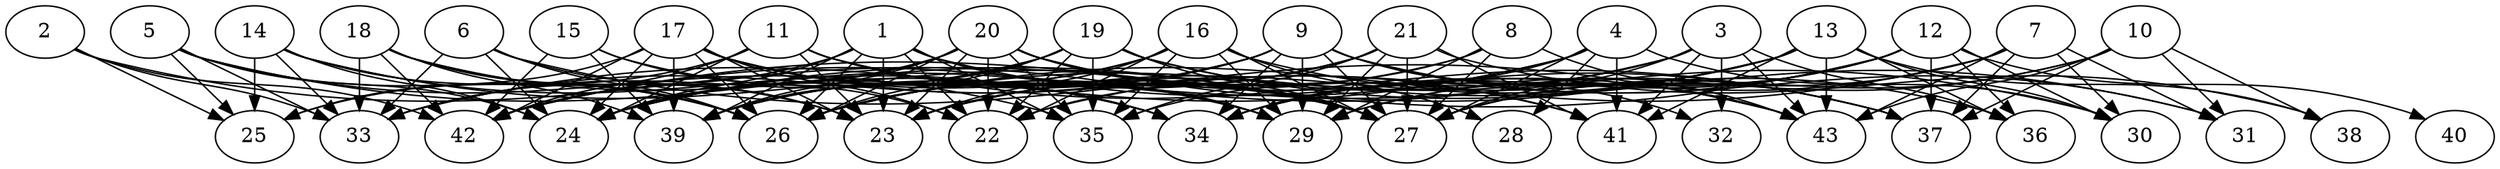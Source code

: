 // DAG (tier=3-complex, mode=data, n=43, ccr=0.537, fat=0.815, density=0.692, regular=0.365, jump=0.229, mindata=4194304, maxdata=33554432)
// DAG automatically generated by daggen at Sun Aug 24 16:33:35 2025
// /home/ermia/Project/Environments/daggen/bin/daggen --dot --ccr 0.537 --fat 0.815 --regular 0.365 --density 0.692 --jump 0.229 --mindata 4194304 --maxdata 33554432 -n 43 
digraph G {
  1 [size="43534387539407072", alpha="0.13", expect_size="21767193769703536"]
  1 -> 22 [size ="792868444700672"]
  1 -> 23 [size ="792868444700672"]
  1 -> 24 [size ="792868444700672"]
  1 -> 26 [size ="792868444700672"]
  1 -> 29 [size ="792868444700672"]
  1 -> 33 [size ="792868444700672"]
  1 -> 35 [size ="792868444700672"]
  1 -> 37 [size ="792868444700672"]
  1 -> 39 [size ="792868444700672"]
  2 [size="2037331987559088128000", alpha="0.19", expect_size="1018665993779544064000"]
  2 -> 25 [size ="1285674971955200"]
  2 -> 29 [size ="1285674971955200"]
  2 -> 33 [size ="1285674971955200"]
  2 -> 42 [size ="1285674971955200"]
  3 [size="3288358564606301437952", alpha="0.07", expect_size="1644179282303150718976"]
  3 -> 23 [size ="1769060823990272"]
  3 -> 27 [size ="1769060823990272"]
  3 -> 32 [size ="1769060823990272"]
  3 -> 35 [size ="1769060823990272"]
  3 -> 36 [size ="1769060823990272"]
  3 -> 41 [size ="1769060823990272"]
  3 -> 42 [size ="1769060823990272"]
  3 -> 43 [size ="1769060823990272"]
  4 [size="123216633615847856", alpha="0.14", expect_size="61608316807923928"]
  4 -> 24 [size ="3258179504832512"]
  4 -> 27 [size ="3258179504832512"]
  4 -> 28 [size ="3258179504832512"]
  4 -> 30 [size ="3258179504832512"]
  4 -> 33 [size ="3258179504832512"]
  4 -> 34 [size ="3258179504832512"]
  4 -> 41 [size ="3258179504832512"]
  5 [size="1116287872705187968", alpha="0.15", expect_size="558143936352593984"]
  5 -> 24 [size ="790098031411200"]
  5 -> 25 [size ="790098031411200"]
  5 -> 26 [size ="790098031411200"]
  5 -> 27 [size ="790098031411200"]
  5 -> 33 [size ="790098031411200"]
  5 -> 35 [size ="790098031411200"]
  6 [size="1705646907880288288768", alpha="0.19", expect_size="852823453940144144384"]
  6 -> 23 [size ="1142043749384192"]
  6 -> 24 [size ="1142043749384192"]
  6 -> 26 [size ="1142043749384192"]
  6 -> 33 [size ="1142043749384192"]
  6 -> 43 [size ="1142043749384192"]
  7 [size="10783314780618752000000", alpha="0.06", expect_size="5391657390309376000000"]
  7 -> 26 [size ="3904734494720000"]
  7 -> 27 [size ="3904734494720000"]
  7 -> 30 [size ="3904734494720000"]
  7 -> 31 [size ="3904734494720000"]
  7 -> 34 [size ="3904734494720000"]
  7 -> 37 [size ="3904734494720000"]
  7 -> 43 [size ="3904734494720000"]
  8 [size="372503917037658048", alpha="0.04", expect_size="186251958518829024"]
  8 -> 22 [size ="8974244104896512"]
  8 -> 26 [size ="8974244104896512"]
  8 -> 27 [size ="8974244104896512"]
  8 -> 29 [size ="8974244104896512"]
  8 -> 43 [size ="8974244104896512"]
  9 [size="4908063222480412606464", alpha="0.14", expect_size="2454031611240206303232"]
  9 -> 24 [size ="2310450947555328"]
  9 -> 26 [size ="2310450947555328"]
  9 -> 27 [size ="2310450947555328"]
  9 -> 29 [size ="2310450947555328"]
  9 -> 31 [size ="2310450947555328"]
  9 -> 32 [size ="2310450947555328"]
  9 -> 33 [size ="2310450947555328"]
  9 -> 34 [size ="2310450947555328"]
  9 -> 39 [size ="2310450947555328"]
  9 -> 43 [size ="2310450947555328"]
  10 [size="22012869486035406422016", alpha="0.04", expect_size="11006434743017703211008"]
  10 -> 27 [size ="6283588836261888"]
  10 -> 29 [size ="6283588836261888"]
  10 -> 31 [size ="6283588836261888"]
  10 -> 37 [size ="6283588836261888"]
  10 -> 38 [size ="6283588836261888"]
  10 -> 43 [size ="6283588836261888"]
  11 [size="53318463195952400", alpha="0.17", expect_size="26659231597976200"]
  11 -> 23 [size ="1311558995017728"]
  11 -> 24 [size ="1311558995017728"]
  11 -> 25 [size ="1311558995017728"]
  11 -> 27 [size ="1311558995017728"]
  11 -> 29 [size ="1311558995017728"]
  11 -> 37 [size ="1311558995017728"]
  11 -> 42 [size ="1311558995017728"]
  12 [size="436518637465489113088", alpha="0.06", expect_size="218259318732744556544"]
  12 -> 22 [size ="460353922138112"]
  12 -> 27 [size ="460353922138112"]
  12 -> 29 [size ="460353922138112"]
  12 -> 30 [size ="460353922138112"]
  12 -> 34 [size ="460353922138112"]
  12 -> 36 [size ="460353922138112"]
  12 -> 37 [size ="460353922138112"]
  12 -> 40 [size ="460353922138112"]
  12 -> 42 [size ="460353922138112"]
  13 [size="3702531359025170944", alpha="0.12", expect_size="1851265679512585472"]
  13 -> 23 [size ="1662538924163072"]
  13 -> 24 [size ="1662538924163072"]
  13 -> 26 [size ="1662538924163072"]
  13 -> 30 [size ="1662538924163072"]
  13 -> 34 [size ="1662538924163072"]
  13 -> 36 [size ="1662538924163072"]
  13 -> 38 [size ="1662538924163072"]
  13 -> 41 [size ="1662538924163072"]
  13 -> 43 [size ="1662538924163072"]
  14 [size="124554131183702638592", alpha="0.13", expect_size="62277065591851319296"]
  14 -> 24 [size ="199524123410432"]
  14 -> 25 [size ="199524123410432"]
  14 -> 26 [size ="199524123410432"]
  14 -> 27 [size ="199524123410432"]
  14 -> 33 [size ="199524123410432"]
  14 -> 34 [size ="199524123410432"]
  15 [size="485060002334331895808", alpha="0.02", expect_size="242530001167165947904"]
  15 -> 22 [size ="493878700408832"]
  15 -> 34 [size ="493878700408832"]
  15 -> 39 [size ="493878700408832"]
  15 -> 42 [size ="493878700408832"]
  16 [size="60254340122649848", alpha="0.14", expect_size="30127170061324924"]
  16 -> 22 [size ="1045887920898048"]
  16 -> 23 [size ="1045887920898048"]
  16 -> 24 [size ="1045887920898048"]
  16 -> 27 [size ="1045887920898048"]
  16 -> 28 [size ="1045887920898048"]
  16 -> 29 [size ="1045887920898048"]
  16 -> 35 [size ="1045887920898048"]
  16 -> 36 [size ="1045887920898048"]
  16 -> 39 [size ="1045887920898048"]
  17 [size="4802253071740149760", alpha="0.11", expect_size="2401126535870074880"]
  17 -> 22 [size ="5637160757624832"]
  17 -> 23 [size ="5637160757624832"]
  17 -> 24 [size ="5637160757624832"]
  17 -> 25 [size ="5637160757624832"]
  17 -> 26 [size ="5637160757624832"]
  17 -> 27 [size ="5637160757624832"]
  17 -> 34 [size ="5637160757624832"]
  17 -> 39 [size ="5637160757624832"]
  17 -> 41 [size ="5637160757624832"]
  17 -> 42 [size ="5637160757624832"]
  18 [size="2300192293221270272", alpha="0.18", expect_size="1150096146610635136"]
  18 -> 23 [size ="4002344538734592"]
  18 -> 26 [size ="4002344538734592"]
  18 -> 33 [size ="4002344538734592"]
  18 -> 34 [size ="4002344538734592"]
  18 -> 39 [size ="4002344538734592"]
  18 -> 42 [size ="4002344538734592"]
  19 [size="4756345683717348352", alpha="0.15", expect_size="2378172841858674176"]
  19 -> 22 [size ="4339339140005888"]
  19 -> 26 [size ="4339339140005888"]
  19 -> 27 [size ="4339339140005888"]
  19 -> 31 [size ="4339339140005888"]
  19 -> 33 [size ="4339339140005888"]
  19 -> 35 [size ="4339339140005888"]
  19 -> 37 [size ="4339339140005888"]
  19 -> 39 [size ="4339339140005888"]
  20 [size="941068574076198784", alpha="0.11", expect_size="470534287038099392"]
  20 -> 22 [size ="836178592923648"]
  20 -> 23 [size ="836178592923648"]
  20 -> 24 [size ="836178592923648"]
  20 -> 26 [size ="836178592923648"]
  20 -> 27 [size ="836178592923648"]
  20 -> 30 [size ="836178592923648"]
  20 -> 35 [size ="836178592923648"]
  20 -> 39 [size ="836178592923648"]
  20 -> 41 [size ="836178592923648"]
  20 -> 42 [size ="836178592923648"]
  20 -> 43 [size ="836178592923648"]
  21 [size="36015465037824000000000", alpha="0.00", expect_size="18007732518912000000000"]
  21 -> 23 [size ="8724676608000000"]
  21 -> 26 [size ="8724676608000000"]
  21 -> 27 [size ="8724676608000000"]
  21 -> 29 [size ="8724676608000000"]
  21 -> 35 [size ="8724676608000000"]
  21 -> 38 [size ="8724676608000000"]
  21 -> 39 [size ="8724676608000000"]
  21 -> 41 [size ="8724676608000000"]
  22 [size="9774994913547964416", alpha="0.15", expect_size="4887497456773982208"]
  23 [size="75809113285103760", alpha="0.13", expect_size="37904556642551880"]
  24 [size="45780711293387600", alpha="0.04", expect_size="22890355646693800"]
  25 [size="3937887239887876608", alpha="0.19", expect_size="1968943619943938304"]
  26 [size="11198749999249174528", alpha="0.09", expect_size="5599374999624587264"]
  27 [size="20781850419592876261376", alpha="0.20", expect_size="10390925209796438130688"]
  28 [size="30862132390418167365632", alpha="0.18", expect_size="15431066195209083682816"]
  29 [size="4826013905421229621248", alpha="0.01", expect_size="2413006952710614810624"]
  30 [size="96663379247716208", alpha="0.17", expect_size="48331689623858104"]
  31 [size="1094521201483356544", alpha="0.12", expect_size="547260600741678272"]
  32 [size="18156101467160670208", alpha="0.05", expect_size="9078050733580335104"]
  33 [size="5563908007399032832", alpha="0.06", expect_size="2781954003699516416"]
  34 [size="6410140562649488", alpha="0.18", expect_size="3205070281324744"]
  35 [size="16588679680393985654784", alpha="0.13", expect_size="8294339840196992827392"]
  36 [size="1314012834471574272", alpha="0.13", expect_size="657006417235787136"]
  37 [size="1214062391592390912", alpha="0.13", expect_size="607031195796195456"]
  38 [size="365772604283017280", alpha="0.03", expect_size="182886302141508640"]
  39 [size="887570176172621824000", alpha="0.01", expect_size="443785088086310912000"]
  40 [size="9789611131312164864", alpha="0.04", expect_size="4894805565656082432"]
  41 [size="585767809221461540864", alpha="0.05", expect_size="292883904610730770432"]
  42 [size="3466808696738240000", alpha="0.06", expect_size="1733404348369120000"]
  43 [size="7444108083381000", alpha="0.07", expect_size="3722054041690500"]
}